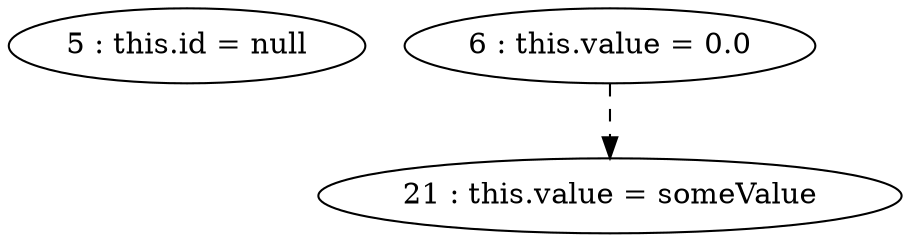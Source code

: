 digraph G {
"5 : this.id = null"
"6 : this.value = 0.0"
"6 : this.value = 0.0" -> "21 : this.value = someValue" [style=dashed]
"21 : this.value = someValue"
}